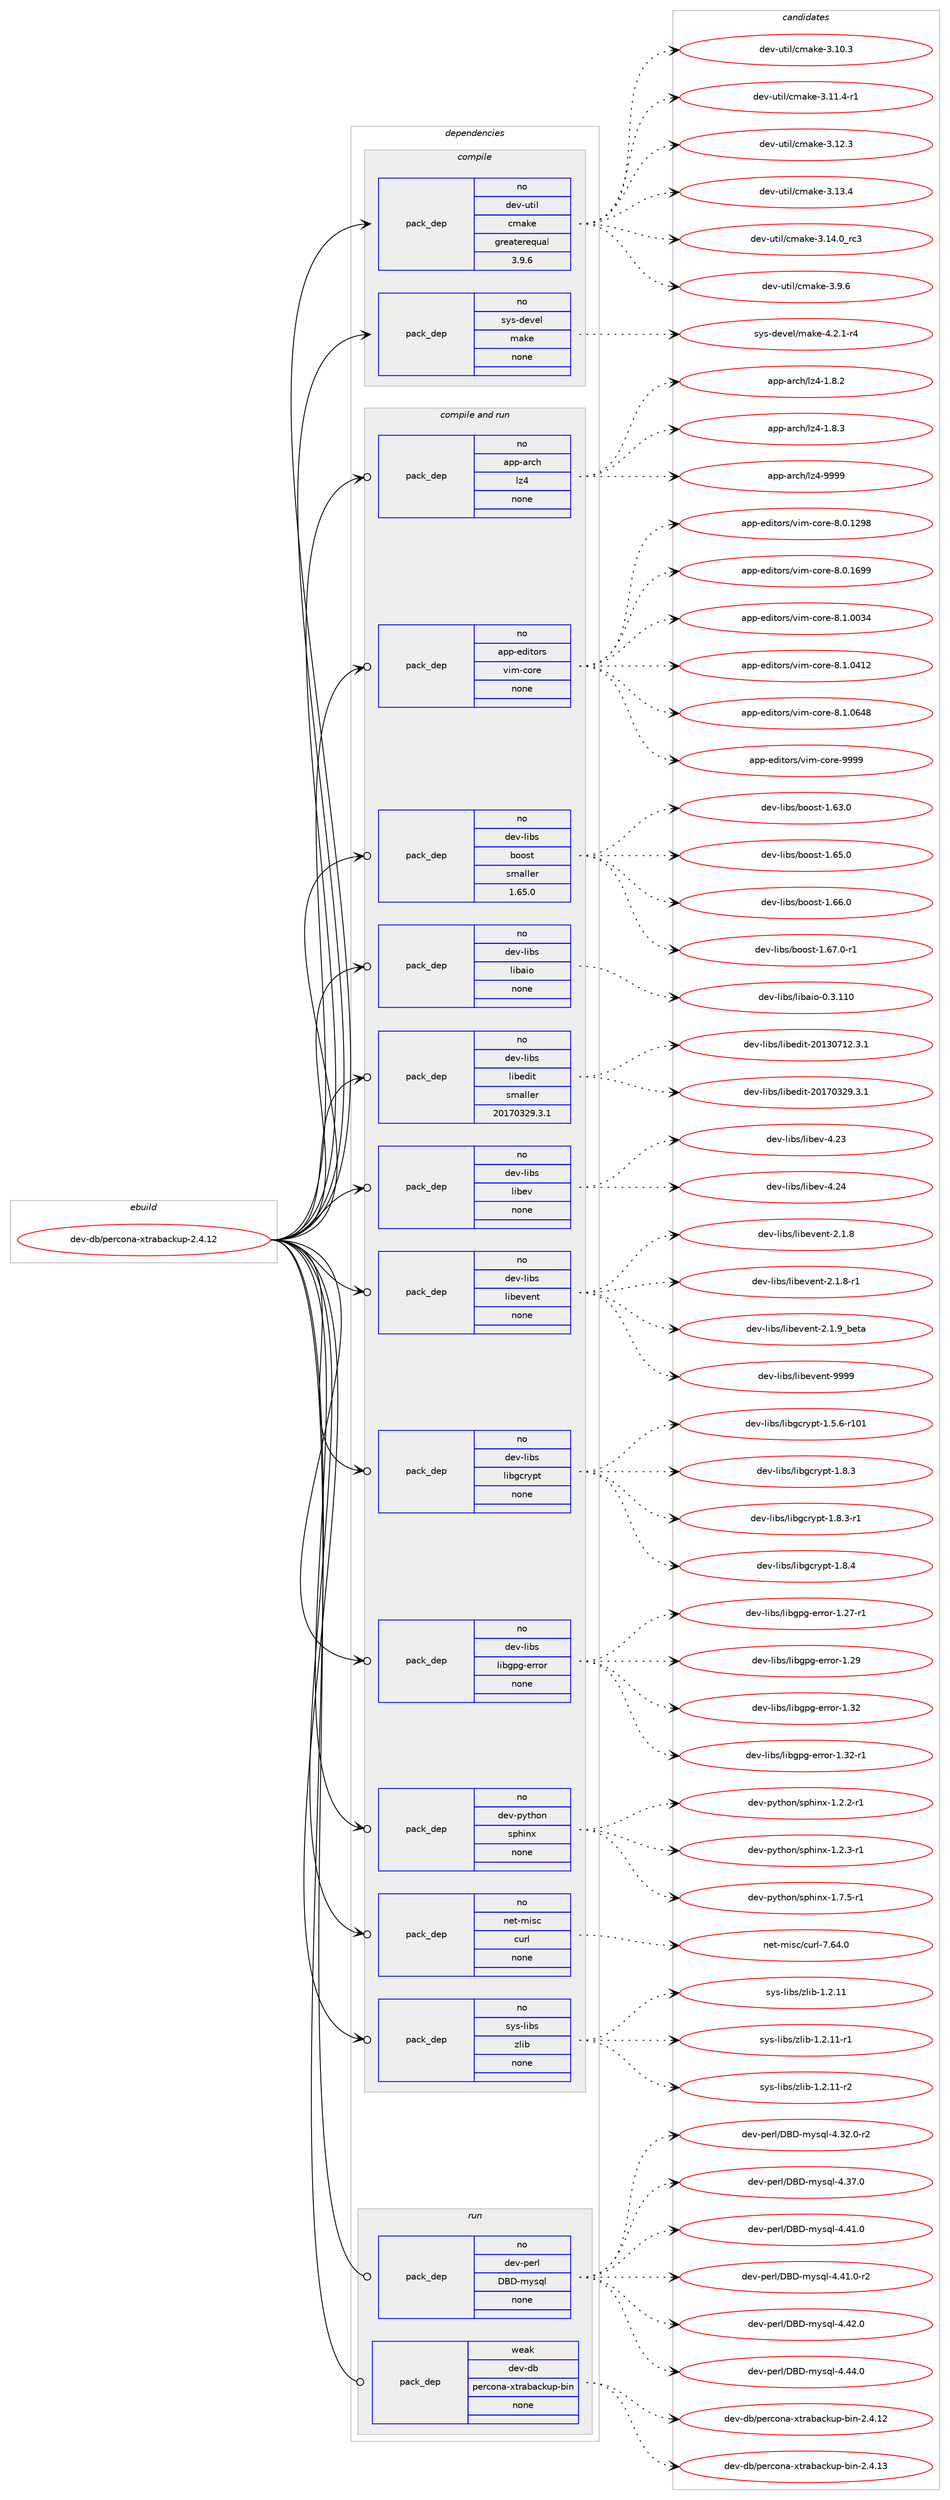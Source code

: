 digraph prolog {

# *************
# Graph options
# *************

newrank=true;
concentrate=true;
compound=true;
graph [rankdir=LR,fontname=Helvetica,fontsize=10,ranksep=1.5];#, ranksep=2.5, nodesep=0.2];
edge  [arrowhead=vee];
node  [fontname=Helvetica,fontsize=10];

# **********
# The ebuild
# **********

subgraph cluster_leftcol {
color=gray;
rank=same;
label=<<i>ebuild</i>>;
id [label="dev-db/percona-xtrabackup-2.4.12", color=red, width=4, href="../dev-db/percona-xtrabackup-2.4.12.svg"];
}

# ****************
# The dependencies
# ****************

subgraph cluster_midcol {
color=gray;
label=<<i>dependencies</i>>;
subgraph cluster_compile {
fillcolor="#eeeeee";
style=filled;
label=<<i>compile</i>>;
subgraph pack942739 {
dependency1321208 [label=<<TABLE BORDER="0" CELLBORDER="1" CELLSPACING="0" CELLPADDING="4" WIDTH="220"><TR><TD ROWSPAN="6" CELLPADDING="30">pack_dep</TD></TR><TR><TD WIDTH="110">no</TD></TR><TR><TD>dev-util</TD></TR><TR><TD>cmake</TD></TR><TR><TD>greaterequal</TD></TR><TR><TD>3.9.6</TD></TR></TABLE>>, shape=none, color=blue];
}
id:e -> dependency1321208:w [weight=20,style="solid",arrowhead="vee"];
subgraph pack942740 {
dependency1321209 [label=<<TABLE BORDER="0" CELLBORDER="1" CELLSPACING="0" CELLPADDING="4" WIDTH="220"><TR><TD ROWSPAN="6" CELLPADDING="30">pack_dep</TD></TR><TR><TD WIDTH="110">no</TD></TR><TR><TD>sys-devel</TD></TR><TR><TD>make</TD></TR><TR><TD>none</TD></TR><TR><TD></TD></TR></TABLE>>, shape=none, color=blue];
}
id:e -> dependency1321209:w [weight=20,style="solid",arrowhead="vee"];
}
subgraph cluster_compileandrun {
fillcolor="#eeeeee";
style=filled;
label=<<i>compile and run</i>>;
subgraph pack942741 {
dependency1321210 [label=<<TABLE BORDER="0" CELLBORDER="1" CELLSPACING="0" CELLPADDING="4" WIDTH="220"><TR><TD ROWSPAN="6" CELLPADDING="30">pack_dep</TD></TR><TR><TD WIDTH="110">no</TD></TR><TR><TD>app-arch</TD></TR><TR><TD>lz4</TD></TR><TR><TD>none</TD></TR><TR><TD></TD></TR></TABLE>>, shape=none, color=blue];
}
id:e -> dependency1321210:w [weight=20,style="solid",arrowhead="odotvee"];
subgraph pack942742 {
dependency1321211 [label=<<TABLE BORDER="0" CELLBORDER="1" CELLSPACING="0" CELLPADDING="4" WIDTH="220"><TR><TD ROWSPAN="6" CELLPADDING="30">pack_dep</TD></TR><TR><TD WIDTH="110">no</TD></TR><TR><TD>app-editors</TD></TR><TR><TD>vim-core</TD></TR><TR><TD>none</TD></TR><TR><TD></TD></TR></TABLE>>, shape=none, color=blue];
}
id:e -> dependency1321211:w [weight=20,style="solid",arrowhead="odotvee"];
subgraph pack942743 {
dependency1321212 [label=<<TABLE BORDER="0" CELLBORDER="1" CELLSPACING="0" CELLPADDING="4" WIDTH="220"><TR><TD ROWSPAN="6" CELLPADDING="30">pack_dep</TD></TR><TR><TD WIDTH="110">no</TD></TR><TR><TD>dev-libs</TD></TR><TR><TD>boost</TD></TR><TR><TD>smaller</TD></TR><TR><TD>1.65.0</TD></TR></TABLE>>, shape=none, color=blue];
}
id:e -> dependency1321212:w [weight=20,style="solid",arrowhead="odotvee"];
subgraph pack942744 {
dependency1321213 [label=<<TABLE BORDER="0" CELLBORDER="1" CELLSPACING="0" CELLPADDING="4" WIDTH="220"><TR><TD ROWSPAN="6" CELLPADDING="30">pack_dep</TD></TR><TR><TD WIDTH="110">no</TD></TR><TR><TD>dev-libs</TD></TR><TR><TD>libaio</TD></TR><TR><TD>none</TD></TR><TR><TD></TD></TR></TABLE>>, shape=none, color=blue];
}
id:e -> dependency1321213:w [weight=20,style="solid",arrowhead="odotvee"];
subgraph pack942745 {
dependency1321214 [label=<<TABLE BORDER="0" CELLBORDER="1" CELLSPACING="0" CELLPADDING="4" WIDTH="220"><TR><TD ROWSPAN="6" CELLPADDING="30">pack_dep</TD></TR><TR><TD WIDTH="110">no</TD></TR><TR><TD>dev-libs</TD></TR><TR><TD>libedit</TD></TR><TR><TD>smaller</TD></TR><TR><TD>20170329.3.1</TD></TR></TABLE>>, shape=none, color=blue];
}
id:e -> dependency1321214:w [weight=20,style="solid",arrowhead="odotvee"];
subgraph pack942746 {
dependency1321215 [label=<<TABLE BORDER="0" CELLBORDER="1" CELLSPACING="0" CELLPADDING="4" WIDTH="220"><TR><TD ROWSPAN="6" CELLPADDING="30">pack_dep</TD></TR><TR><TD WIDTH="110">no</TD></TR><TR><TD>dev-libs</TD></TR><TR><TD>libev</TD></TR><TR><TD>none</TD></TR><TR><TD></TD></TR></TABLE>>, shape=none, color=blue];
}
id:e -> dependency1321215:w [weight=20,style="solid",arrowhead="odotvee"];
subgraph pack942747 {
dependency1321216 [label=<<TABLE BORDER="0" CELLBORDER="1" CELLSPACING="0" CELLPADDING="4" WIDTH="220"><TR><TD ROWSPAN="6" CELLPADDING="30">pack_dep</TD></TR><TR><TD WIDTH="110">no</TD></TR><TR><TD>dev-libs</TD></TR><TR><TD>libevent</TD></TR><TR><TD>none</TD></TR><TR><TD></TD></TR></TABLE>>, shape=none, color=blue];
}
id:e -> dependency1321216:w [weight=20,style="solid",arrowhead="odotvee"];
subgraph pack942748 {
dependency1321217 [label=<<TABLE BORDER="0" CELLBORDER="1" CELLSPACING="0" CELLPADDING="4" WIDTH="220"><TR><TD ROWSPAN="6" CELLPADDING="30">pack_dep</TD></TR><TR><TD WIDTH="110">no</TD></TR><TR><TD>dev-libs</TD></TR><TR><TD>libgcrypt</TD></TR><TR><TD>none</TD></TR><TR><TD></TD></TR></TABLE>>, shape=none, color=blue];
}
id:e -> dependency1321217:w [weight=20,style="solid",arrowhead="odotvee"];
subgraph pack942749 {
dependency1321218 [label=<<TABLE BORDER="0" CELLBORDER="1" CELLSPACING="0" CELLPADDING="4" WIDTH="220"><TR><TD ROWSPAN="6" CELLPADDING="30">pack_dep</TD></TR><TR><TD WIDTH="110">no</TD></TR><TR><TD>dev-libs</TD></TR><TR><TD>libgpg-error</TD></TR><TR><TD>none</TD></TR><TR><TD></TD></TR></TABLE>>, shape=none, color=blue];
}
id:e -> dependency1321218:w [weight=20,style="solid",arrowhead="odotvee"];
subgraph pack942750 {
dependency1321219 [label=<<TABLE BORDER="0" CELLBORDER="1" CELLSPACING="0" CELLPADDING="4" WIDTH="220"><TR><TD ROWSPAN="6" CELLPADDING="30">pack_dep</TD></TR><TR><TD WIDTH="110">no</TD></TR><TR><TD>dev-python</TD></TR><TR><TD>sphinx</TD></TR><TR><TD>none</TD></TR><TR><TD></TD></TR></TABLE>>, shape=none, color=blue];
}
id:e -> dependency1321219:w [weight=20,style="solid",arrowhead="odotvee"];
subgraph pack942751 {
dependency1321220 [label=<<TABLE BORDER="0" CELLBORDER="1" CELLSPACING="0" CELLPADDING="4" WIDTH="220"><TR><TD ROWSPAN="6" CELLPADDING="30">pack_dep</TD></TR><TR><TD WIDTH="110">no</TD></TR><TR><TD>net-misc</TD></TR><TR><TD>curl</TD></TR><TR><TD>none</TD></TR><TR><TD></TD></TR></TABLE>>, shape=none, color=blue];
}
id:e -> dependency1321220:w [weight=20,style="solid",arrowhead="odotvee"];
subgraph pack942752 {
dependency1321221 [label=<<TABLE BORDER="0" CELLBORDER="1" CELLSPACING="0" CELLPADDING="4" WIDTH="220"><TR><TD ROWSPAN="6" CELLPADDING="30">pack_dep</TD></TR><TR><TD WIDTH="110">no</TD></TR><TR><TD>sys-libs</TD></TR><TR><TD>zlib</TD></TR><TR><TD>none</TD></TR><TR><TD></TD></TR></TABLE>>, shape=none, color=blue];
}
id:e -> dependency1321221:w [weight=20,style="solid",arrowhead="odotvee"];
}
subgraph cluster_run {
fillcolor="#eeeeee";
style=filled;
label=<<i>run</i>>;
subgraph pack942753 {
dependency1321222 [label=<<TABLE BORDER="0" CELLBORDER="1" CELLSPACING="0" CELLPADDING="4" WIDTH="220"><TR><TD ROWSPAN="6" CELLPADDING="30">pack_dep</TD></TR><TR><TD WIDTH="110">no</TD></TR><TR><TD>dev-perl</TD></TR><TR><TD>DBD-mysql</TD></TR><TR><TD>none</TD></TR><TR><TD></TD></TR></TABLE>>, shape=none, color=blue];
}
id:e -> dependency1321222:w [weight=20,style="solid",arrowhead="odot"];
subgraph pack942754 {
dependency1321223 [label=<<TABLE BORDER="0" CELLBORDER="1" CELLSPACING="0" CELLPADDING="4" WIDTH="220"><TR><TD ROWSPAN="6" CELLPADDING="30">pack_dep</TD></TR><TR><TD WIDTH="110">weak</TD></TR><TR><TD>dev-db</TD></TR><TR><TD>percona-xtrabackup-bin</TD></TR><TR><TD>none</TD></TR><TR><TD></TD></TR></TABLE>>, shape=none, color=blue];
}
id:e -> dependency1321223:w [weight=20,style="solid",arrowhead="odot"];
}
}

# **************
# The candidates
# **************

subgraph cluster_choices {
rank=same;
color=gray;
label=<<i>candidates</i>>;

subgraph choice942739 {
color=black;
nodesep=1;
choice1001011184511711610510847991099710710145514649484651 [label="dev-util/cmake-3.10.3", color=red, width=4,href="../dev-util/cmake-3.10.3.svg"];
choice10010111845117116105108479910997107101455146494946524511449 [label="dev-util/cmake-3.11.4-r1", color=red, width=4,href="../dev-util/cmake-3.11.4-r1.svg"];
choice1001011184511711610510847991099710710145514649504651 [label="dev-util/cmake-3.12.3", color=red, width=4,href="../dev-util/cmake-3.12.3.svg"];
choice1001011184511711610510847991099710710145514649514652 [label="dev-util/cmake-3.13.4", color=red, width=4,href="../dev-util/cmake-3.13.4.svg"];
choice1001011184511711610510847991099710710145514649524648951149951 [label="dev-util/cmake-3.14.0_rc3", color=red, width=4,href="../dev-util/cmake-3.14.0_rc3.svg"];
choice10010111845117116105108479910997107101455146574654 [label="dev-util/cmake-3.9.6", color=red, width=4,href="../dev-util/cmake-3.9.6.svg"];
dependency1321208:e -> choice1001011184511711610510847991099710710145514649484651:w [style=dotted,weight="100"];
dependency1321208:e -> choice10010111845117116105108479910997107101455146494946524511449:w [style=dotted,weight="100"];
dependency1321208:e -> choice1001011184511711610510847991099710710145514649504651:w [style=dotted,weight="100"];
dependency1321208:e -> choice1001011184511711610510847991099710710145514649514652:w [style=dotted,weight="100"];
dependency1321208:e -> choice1001011184511711610510847991099710710145514649524648951149951:w [style=dotted,weight="100"];
dependency1321208:e -> choice10010111845117116105108479910997107101455146574654:w [style=dotted,weight="100"];
}
subgraph choice942740 {
color=black;
nodesep=1;
choice1151211154510010111810110847109971071014552465046494511452 [label="sys-devel/make-4.2.1-r4", color=red, width=4,href="../sys-devel/make-4.2.1-r4.svg"];
dependency1321209:e -> choice1151211154510010111810110847109971071014552465046494511452:w [style=dotted,weight="100"];
}
subgraph choice942741 {
color=black;
nodesep=1;
choice971121124597114991044710812252454946564650 [label="app-arch/lz4-1.8.2", color=red, width=4,href="../app-arch/lz4-1.8.2.svg"];
choice971121124597114991044710812252454946564651 [label="app-arch/lz4-1.8.3", color=red, width=4,href="../app-arch/lz4-1.8.3.svg"];
choice9711211245971149910447108122524557575757 [label="app-arch/lz4-9999", color=red, width=4,href="../app-arch/lz4-9999.svg"];
dependency1321210:e -> choice971121124597114991044710812252454946564650:w [style=dotted,weight="100"];
dependency1321210:e -> choice971121124597114991044710812252454946564651:w [style=dotted,weight="100"];
dependency1321210:e -> choice9711211245971149910447108122524557575757:w [style=dotted,weight="100"];
}
subgraph choice942742 {
color=black;
nodesep=1;
choice9711211245101100105116111114115471181051094599111114101455646484649505756 [label="app-editors/vim-core-8.0.1298", color=red, width=4,href="../app-editors/vim-core-8.0.1298.svg"];
choice9711211245101100105116111114115471181051094599111114101455646484649545757 [label="app-editors/vim-core-8.0.1699", color=red, width=4,href="../app-editors/vim-core-8.0.1699.svg"];
choice9711211245101100105116111114115471181051094599111114101455646494648485152 [label="app-editors/vim-core-8.1.0034", color=red, width=4,href="../app-editors/vim-core-8.1.0034.svg"];
choice9711211245101100105116111114115471181051094599111114101455646494648524950 [label="app-editors/vim-core-8.1.0412", color=red, width=4,href="../app-editors/vim-core-8.1.0412.svg"];
choice9711211245101100105116111114115471181051094599111114101455646494648545256 [label="app-editors/vim-core-8.1.0648", color=red, width=4,href="../app-editors/vim-core-8.1.0648.svg"];
choice97112112451011001051161111141154711810510945991111141014557575757 [label="app-editors/vim-core-9999", color=red, width=4,href="../app-editors/vim-core-9999.svg"];
dependency1321211:e -> choice9711211245101100105116111114115471181051094599111114101455646484649505756:w [style=dotted,weight="100"];
dependency1321211:e -> choice9711211245101100105116111114115471181051094599111114101455646484649545757:w [style=dotted,weight="100"];
dependency1321211:e -> choice9711211245101100105116111114115471181051094599111114101455646494648485152:w [style=dotted,weight="100"];
dependency1321211:e -> choice9711211245101100105116111114115471181051094599111114101455646494648524950:w [style=dotted,weight="100"];
dependency1321211:e -> choice9711211245101100105116111114115471181051094599111114101455646494648545256:w [style=dotted,weight="100"];
dependency1321211:e -> choice97112112451011001051161111141154711810510945991111141014557575757:w [style=dotted,weight="100"];
}
subgraph choice942743 {
color=black;
nodesep=1;
choice1001011184510810598115479811111111511645494654514648 [label="dev-libs/boost-1.63.0", color=red, width=4,href="../dev-libs/boost-1.63.0.svg"];
choice1001011184510810598115479811111111511645494654534648 [label="dev-libs/boost-1.65.0", color=red, width=4,href="../dev-libs/boost-1.65.0.svg"];
choice1001011184510810598115479811111111511645494654544648 [label="dev-libs/boost-1.66.0", color=red, width=4,href="../dev-libs/boost-1.66.0.svg"];
choice10010111845108105981154798111111115116454946545546484511449 [label="dev-libs/boost-1.67.0-r1", color=red, width=4,href="../dev-libs/boost-1.67.0-r1.svg"];
dependency1321212:e -> choice1001011184510810598115479811111111511645494654514648:w [style=dotted,weight="100"];
dependency1321212:e -> choice1001011184510810598115479811111111511645494654534648:w [style=dotted,weight="100"];
dependency1321212:e -> choice1001011184510810598115479811111111511645494654544648:w [style=dotted,weight="100"];
dependency1321212:e -> choice10010111845108105981154798111111115116454946545546484511449:w [style=dotted,weight="100"];
}
subgraph choice942744 {
color=black;
nodesep=1;
choice10010111845108105981154710810598971051114548465146494948 [label="dev-libs/libaio-0.3.110", color=red, width=4,href="../dev-libs/libaio-0.3.110.svg"];
dependency1321213:e -> choice10010111845108105981154710810598971051114548465146494948:w [style=dotted,weight="100"];
}
subgraph choice942745 {
color=black;
nodesep=1;
choice1001011184510810598115471081059810110010511645504849514855495046514649 [label="dev-libs/libedit-20130712.3.1", color=red, width=4,href="../dev-libs/libedit-20130712.3.1.svg"];
choice1001011184510810598115471081059810110010511645504849554851505746514649 [label="dev-libs/libedit-20170329.3.1", color=red, width=4,href="../dev-libs/libedit-20170329.3.1.svg"];
dependency1321214:e -> choice1001011184510810598115471081059810110010511645504849514855495046514649:w [style=dotted,weight="100"];
dependency1321214:e -> choice1001011184510810598115471081059810110010511645504849554851505746514649:w [style=dotted,weight="100"];
}
subgraph choice942746 {
color=black;
nodesep=1;
choice100101118451081059811547108105981011184552465051 [label="dev-libs/libev-4.23", color=red, width=4,href="../dev-libs/libev-4.23.svg"];
choice100101118451081059811547108105981011184552465052 [label="dev-libs/libev-4.24", color=red, width=4,href="../dev-libs/libev-4.24.svg"];
dependency1321215:e -> choice100101118451081059811547108105981011184552465051:w [style=dotted,weight="100"];
dependency1321215:e -> choice100101118451081059811547108105981011184552465052:w [style=dotted,weight="100"];
}
subgraph choice942747 {
color=black;
nodesep=1;
choice10010111845108105981154710810598101118101110116455046494656 [label="dev-libs/libevent-2.1.8", color=red, width=4,href="../dev-libs/libevent-2.1.8.svg"];
choice100101118451081059811547108105981011181011101164550464946564511449 [label="dev-libs/libevent-2.1.8-r1", color=red, width=4,href="../dev-libs/libevent-2.1.8-r1.svg"];
choice10010111845108105981154710810598101118101110116455046494657959810111697 [label="dev-libs/libevent-2.1.9_beta", color=red, width=4,href="../dev-libs/libevent-2.1.9_beta.svg"];
choice100101118451081059811547108105981011181011101164557575757 [label="dev-libs/libevent-9999", color=red, width=4,href="../dev-libs/libevent-9999.svg"];
dependency1321216:e -> choice10010111845108105981154710810598101118101110116455046494656:w [style=dotted,weight="100"];
dependency1321216:e -> choice100101118451081059811547108105981011181011101164550464946564511449:w [style=dotted,weight="100"];
dependency1321216:e -> choice10010111845108105981154710810598101118101110116455046494657959810111697:w [style=dotted,weight="100"];
dependency1321216:e -> choice100101118451081059811547108105981011181011101164557575757:w [style=dotted,weight="100"];
}
subgraph choice942748 {
color=black;
nodesep=1;
choice100101118451081059811547108105981039911412111211645494653465445114494849 [label="dev-libs/libgcrypt-1.5.6-r101", color=red, width=4,href="../dev-libs/libgcrypt-1.5.6-r101.svg"];
choice1001011184510810598115471081059810399114121112116454946564651 [label="dev-libs/libgcrypt-1.8.3", color=red, width=4,href="../dev-libs/libgcrypt-1.8.3.svg"];
choice10010111845108105981154710810598103991141211121164549465646514511449 [label="dev-libs/libgcrypt-1.8.3-r1", color=red, width=4,href="../dev-libs/libgcrypt-1.8.3-r1.svg"];
choice1001011184510810598115471081059810399114121112116454946564652 [label="dev-libs/libgcrypt-1.8.4", color=red, width=4,href="../dev-libs/libgcrypt-1.8.4.svg"];
dependency1321217:e -> choice100101118451081059811547108105981039911412111211645494653465445114494849:w [style=dotted,weight="100"];
dependency1321217:e -> choice1001011184510810598115471081059810399114121112116454946564651:w [style=dotted,weight="100"];
dependency1321217:e -> choice10010111845108105981154710810598103991141211121164549465646514511449:w [style=dotted,weight="100"];
dependency1321217:e -> choice1001011184510810598115471081059810399114121112116454946564652:w [style=dotted,weight="100"];
}
subgraph choice942749 {
color=black;
nodesep=1;
choice100101118451081059811547108105981031121034510111411411111445494650554511449 [label="dev-libs/libgpg-error-1.27-r1", color=red, width=4,href="../dev-libs/libgpg-error-1.27-r1.svg"];
choice10010111845108105981154710810598103112103451011141141111144549465057 [label="dev-libs/libgpg-error-1.29", color=red, width=4,href="../dev-libs/libgpg-error-1.29.svg"];
choice10010111845108105981154710810598103112103451011141141111144549465150 [label="dev-libs/libgpg-error-1.32", color=red, width=4,href="../dev-libs/libgpg-error-1.32.svg"];
choice100101118451081059811547108105981031121034510111411411111445494651504511449 [label="dev-libs/libgpg-error-1.32-r1", color=red, width=4,href="../dev-libs/libgpg-error-1.32-r1.svg"];
dependency1321218:e -> choice100101118451081059811547108105981031121034510111411411111445494650554511449:w [style=dotted,weight="100"];
dependency1321218:e -> choice10010111845108105981154710810598103112103451011141141111144549465057:w [style=dotted,weight="100"];
dependency1321218:e -> choice10010111845108105981154710810598103112103451011141141111144549465150:w [style=dotted,weight="100"];
dependency1321218:e -> choice100101118451081059811547108105981031121034510111411411111445494651504511449:w [style=dotted,weight="100"];
}
subgraph choice942750 {
color=black;
nodesep=1;
choice10010111845112121116104111110471151121041051101204549465046504511449 [label="dev-python/sphinx-1.2.2-r1", color=red, width=4,href="../dev-python/sphinx-1.2.2-r1.svg"];
choice10010111845112121116104111110471151121041051101204549465046514511449 [label="dev-python/sphinx-1.2.3-r1", color=red, width=4,href="../dev-python/sphinx-1.2.3-r1.svg"];
choice10010111845112121116104111110471151121041051101204549465546534511449 [label="dev-python/sphinx-1.7.5-r1", color=red, width=4,href="../dev-python/sphinx-1.7.5-r1.svg"];
dependency1321219:e -> choice10010111845112121116104111110471151121041051101204549465046504511449:w [style=dotted,weight="100"];
dependency1321219:e -> choice10010111845112121116104111110471151121041051101204549465046514511449:w [style=dotted,weight="100"];
dependency1321219:e -> choice10010111845112121116104111110471151121041051101204549465546534511449:w [style=dotted,weight="100"];
}
subgraph choice942751 {
color=black;
nodesep=1;
choice1101011164510910511599479911711410845554654524648 [label="net-misc/curl-7.64.0", color=red, width=4,href="../net-misc/curl-7.64.0.svg"];
dependency1321220:e -> choice1101011164510910511599479911711410845554654524648:w [style=dotted,weight="100"];
}
subgraph choice942752 {
color=black;
nodesep=1;
choice1151211154510810598115471221081059845494650464949 [label="sys-libs/zlib-1.2.11", color=red, width=4,href="../sys-libs/zlib-1.2.11.svg"];
choice11512111545108105981154712210810598454946504649494511449 [label="sys-libs/zlib-1.2.11-r1", color=red, width=4,href="../sys-libs/zlib-1.2.11-r1.svg"];
choice11512111545108105981154712210810598454946504649494511450 [label="sys-libs/zlib-1.2.11-r2", color=red, width=4,href="../sys-libs/zlib-1.2.11-r2.svg"];
dependency1321221:e -> choice1151211154510810598115471221081059845494650464949:w [style=dotted,weight="100"];
dependency1321221:e -> choice11512111545108105981154712210810598454946504649494511449:w [style=dotted,weight="100"];
dependency1321221:e -> choice11512111545108105981154712210810598454946504649494511450:w [style=dotted,weight="100"];
}
subgraph choice942753 {
color=black;
nodesep=1;
choice100101118451121011141084768666845109121115113108455246515046484511450 [label="dev-perl/DBD-mysql-4.32.0-r2", color=red, width=4,href="../dev-perl/DBD-mysql-4.32.0-r2.svg"];
choice10010111845112101114108476866684510912111511310845524651554648 [label="dev-perl/DBD-mysql-4.37.0", color=red, width=4,href="../dev-perl/DBD-mysql-4.37.0.svg"];
choice10010111845112101114108476866684510912111511310845524652494648 [label="dev-perl/DBD-mysql-4.41.0", color=red, width=4,href="../dev-perl/DBD-mysql-4.41.0.svg"];
choice100101118451121011141084768666845109121115113108455246524946484511450 [label="dev-perl/DBD-mysql-4.41.0-r2", color=red, width=4,href="../dev-perl/DBD-mysql-4.41.0-r2.svg"];
choice10010111845112101114108476866684510912111511310845524652504648 [label="dev-perl/DBD-mysql-4.42.0", color=red, width=4,href="../dev-perl/DBD-mysql-4.42.0.svg"];
choice10010111845112101114108476866684510912111511310845524652524648 [label="dev-perl/DBD-mysql-4.44.0", color=red, width=4,href="../dev-perl/DBD-mysql-4.44.0.svg"];
dependency1321222:e -> choice100101118451121011141084768666845109121115113108455246515046484511450:w [style=dotted,weight="100"];
dependency1321222:e -> choice10010111845112101114108476866684510912111511310845524651554648:w [style=dotted,weight="100"];
dependency1321222:e -> choice10010111845112101114108476866684510912111511310845524652494648:w [style=dotted,weight="100"];
dependency1321222:e -> choice100101118451121011141084768666845109121115113108455246524946484511450:w [style=dotted,weight="100"];
dependency1321222:e -> choice10010111845112101114108476866684510912111511310845524652504648:w [style=dotted,weight="100"];
dependency1321222:e -> choice10010111845112101114108476866684510912111511310845524652524648:w [style=dotted,weight="100"];
}
subgraph choice942754 {
color=black;
nodesep=1;
choice10010111845100984711210111499111110974512011611497989799107117112459810511045504652464950 [label="dev-db/percona-xtrabackup-bin-2.4.12", color=red, width=4,href="../dev-db/percona-xtrabackup-bin-2.4.12.svg"];
choice10010111845100984711210111499111110974512011611497989799107117112459810511045504652464951 [label="dev-db/percona-xtrabackup-bin-2.4.13", color=red, width=4,href="../dev-db/percona-xtrabackup-bin-2.4.13.svg"];
dependency1321223:e -> choice10010111845100984711210111499111110974512011611497989799107117112459810511045504652464950:w [style=dotted,weight="100"];
dependency1321223:e -> choice10010111845100984711210111499111110974512011611497989799107117112459810511045504652464951:w [style=dotted,weight="100"];
}
}

}
